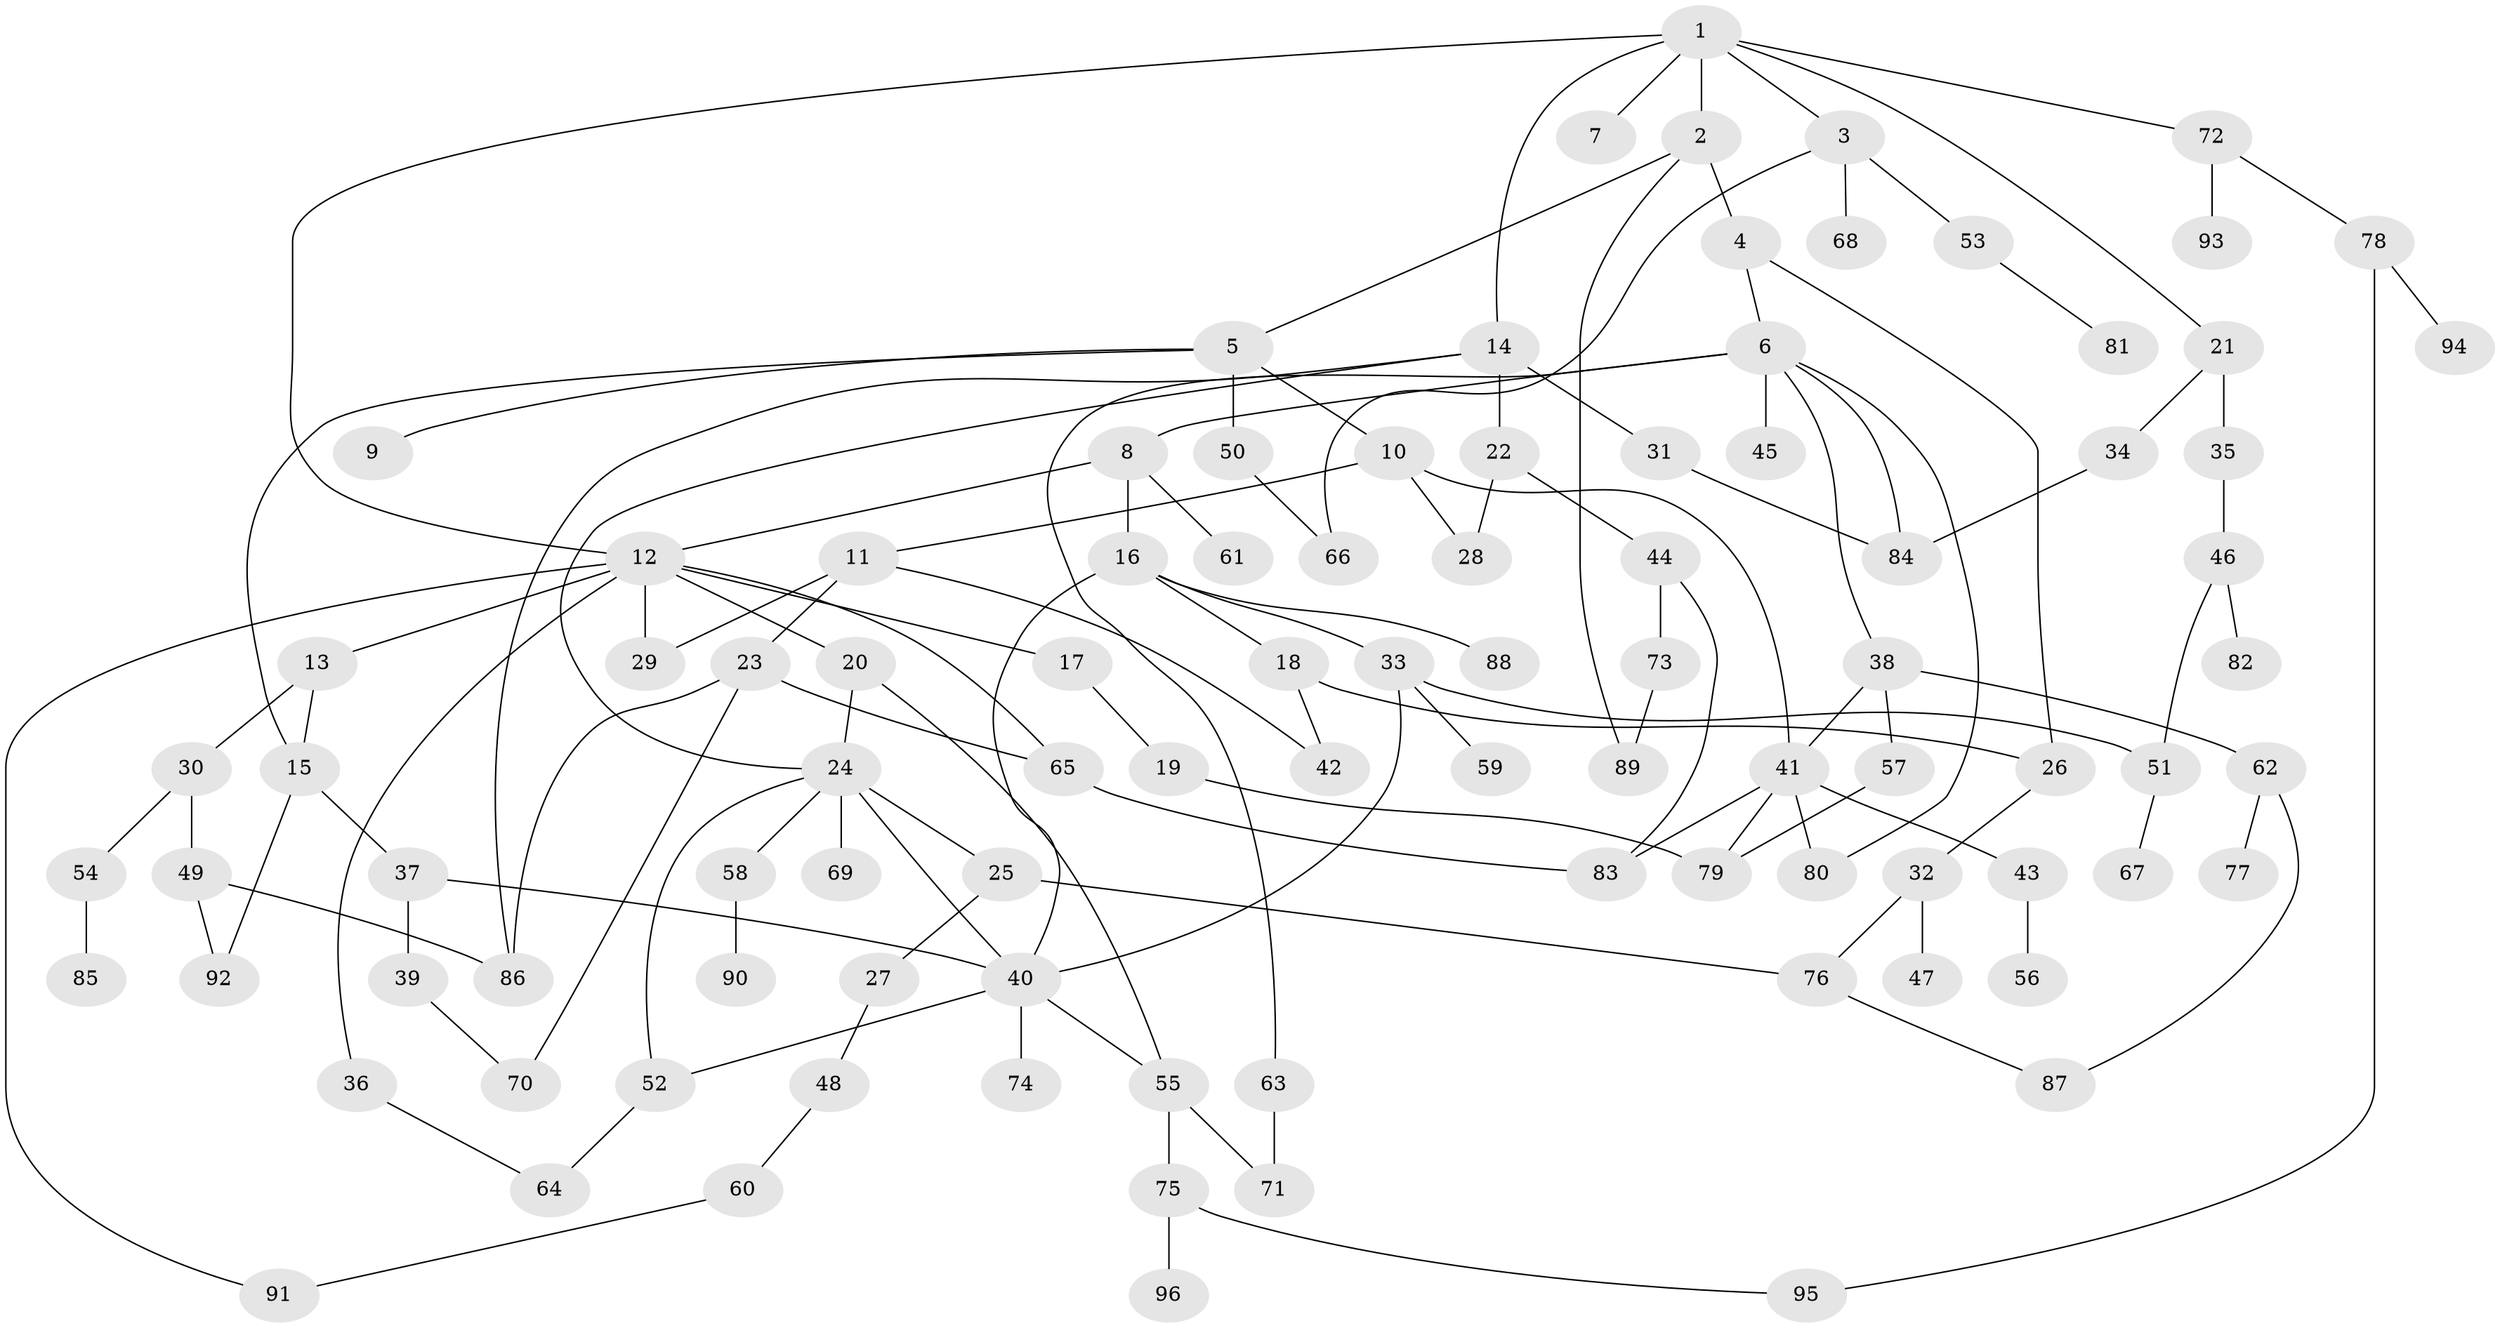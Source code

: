 // Generated by graph-tools (version 1.1) at 2025/49/03/09/25 03:49:16]
// undirected, 96 vertices, 129 edges
graph export_dot {
graph [start="1"]
  node [color=gray90,style=filled];
  1;
  2;
  3;
  4;
  5;
  6;
  7;
  8;
  9;
  10;
  11;
  12;
  13;
  14;
  15;
  16;
  17;
  18;
  19;
  20;
  21;
  22;
  23;
  24;
  25;
  26;
  27;
  28;
  29;
  30;
  31;
  32;
  33;
  34;
  35;
  36;
  37;
  38;
  39;
  40;
  41;
  42;
  43;
  44;
  45;
  46;
  47;
  48;
  49;
  50;
  51;
  52;
  53;
  54;
  55;
  56;
  57;
  58;
  59;
  60;
  61;
  62;
  63;
  64;
  65;
  66;
  67;
  68;
  69;
  70;
  71;
  72;
  73;
  74;
  75;
  76;
  77;
  78;
  79;
  80;
  81;
  82;
  83;
  84;
  85;
  86;
  87;
  88;
  89;
  90;
  91;
  92;
  93;
  94;
  95;
  96;
  1 -- 2;
  1 -- 3;
  1 -- 7;
  1 -- 12;
  1 -- 14;
  1 -- 21;
  1 -- 72;
  2 -- 4;
  2 -- 5;
  2 -- 89;
  3 -- 53;
  3 -- 66;
  3 -- 68;
  4 -- 6;
  4 -- 26;
  5 -- 9;
  5 -- 10;
  5 -- 15;
  5 -- 50;
  6 -- 8;
  6 -- 38;
  6 -- 45;
  6 -- 63;
  6 -- 80;
  6 -- 84;
  8 -- 16;
  8 -- 61;
  8 -- 12;
  10 -- 11;
  10 -- 41;
  10 -- 28;
  11 -- 23;
  11 -- 42;
  11 -- 29;
  12 -- 13;
  12 -- 17;
  12 -- 20;
  12 -- 29;
  12 -- 36;
  12 -- 65;
  12 -- 91;
  13 -- 30;
  13 -- 15;
  14 -- 22;
  14 -- 24;
  14 -- 31;
  14 -- 86;
  15 -- 37;
  15 -- 92;
  16 -- 18;
  16 -- 33;
  16 -- 88;
  16 -- 40;
  17 -- 19;
  18 -- 26;
  18 -- 42;
  19 -- 79;
  20 -- 55;
  20 -- 24;
  21 -- 34;
  21 -- 35;
  22 -- 28;
  22 -- 44;
  23 -- 65;
  23 -- 86;
  23 -- 70;
  24 -- 25;
  24 -- 52;
  24 -- 58;
  24 -- 69;
  24 -- 40;
  25 -- 27;
  25 -- 76;
  26 -- 32;
  27 -- 48;
  30 -- 49;
  30 -- 54;
  31 -- 84;
  32 -- 47;
  32 -- 76;
  33 -- 51;
  33 -- 59;
  33 -- 40;
  34 -- 84;
  35 -- 46;
  36 -- 64;
  37 -- 39;
  37 -- 40;
  38 -- 57;
  38 -- 62;
  38 -- 41;
  39 -- 70;
  40 -- 74;
  40 -- 55;
  40 -- 52;
  41 -- 43;
  41 -- 79;
  41 -- 80;
  41 -- 83;
  43 -- 56;
  44 -- 73;
  44 -- 83;
  46 -- 82;
  46 -- 51;
  48 -- 60;
  49 -- 86;
  49 -- 92;
  50 -- 66;
  51 -- 67;
  52 -- 64;
  53 -- 81;
  54 -- 85;
  55 -- 75;
  55 -- 71;
  57 -- 79;
  58 -- 90;
  60 -- 91;
  62 -- 77;
  62 -- 87;
  63 -- 71;
  65 -- 83;
  72 -- 78;
  72 -- 93;
  73 -- 89;
  75 -- 95;
  75 -- 96;
  76 -- 87;
  78 -- 94;
  78 -- 95;
}

